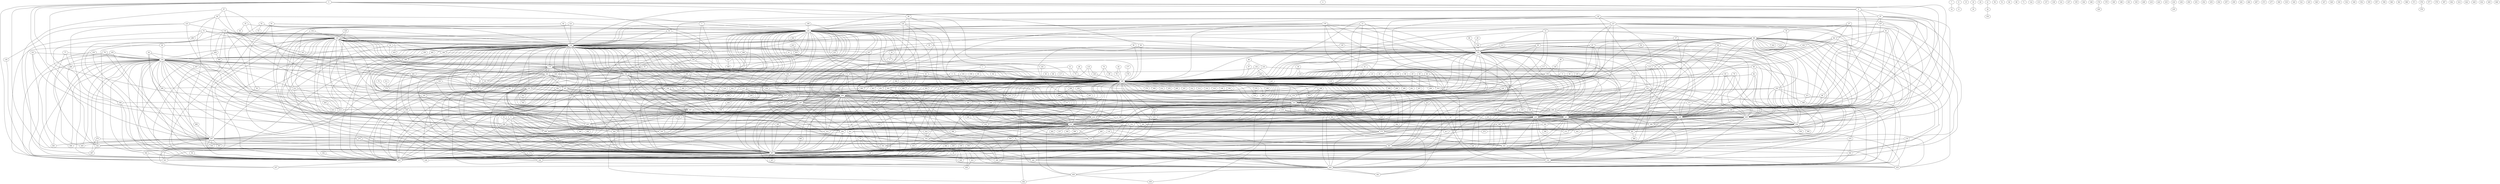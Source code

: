 graph {
	0 -- 185
	0 -- 206
	0 -- 226
	0 -- 227
	1 -- 2
	1 -- 185
	2 -- 185
	2 -- 407
	3 -- 144
	3 -- 146
	3 -- 242
	3 -- 403
	4
	5 -- 6
	5 -- 60
	5 -- 219
	5 -- 221
	5 -- 226
	5 -- 227
	5 -- 242
	5 -- 244
	5 -- 407
	5 -- 425
	6 -- 67
	6 -- 98
	6 -- 144
	6 -- 146
	6 -- 226
	6 -- 227
	7 -- 14
	8 -- 11
	9 -- 298
	9 -- 299
	9 -- 385
	9 -- 386
	9 -- 407
	9 -- 448
	9 -- 450
	10 -- 298
	10 -- 299
	10 -- 407
	12 -- 88
	12 -- 111
	12 -- 152
	12 -- 185
	12 -- 192
	12 -- 230
	13 -- 144
	13 -- 146
	13 -- 201
	13 -- 204
	13 -- 370
	13 -- 407
	15
	16 -- 17
	17 -- 175
	17 -- 181
	18 -- 19
	20
	21 -- 22
	22 -- 353
	23 -- 185
	23 -- 286
	24 -- 185
	24 -- 288
	25 -- 104
	25 -- 185
	25 -- 291
	26 -- 185
	26 -- 226
	26 -- 227
	26 -- 391
	27 -- 30
	27 -- 185
	27 -- 226
	27 -- 227
	28 -- 75
	28 -- 185
	29 -- 89
	29 -- 152
	30 -- 88
	30 -- 185
	31 -- 75
	31 -- 185
	31 -- 391
	32 -- 152
	32 -- 389
	32 -- 407
	33 -- 165
	33 -- 185
	33 -- 370
	34 -- 436
	35 -- 36
	35 -- 144
	35 -- 146
	37 -- 43
	37 -- 87
	37 -- 426
	38 -- 152
	38 -- 226
	38 -- 227
	38 -- 426
	39 -- 116
	39 -- 185
	40 -- 78
	40 -- 185
	41 -- 42
	41 -- 154
	41 -- 185
	42 -- 185
	42 -- 395
	43 -- 226
	43 -- 227
	44 -- 154
	44 -- 185
	44 -- 296
	44 -- 297
	45 -- 103
	45 -- 185
	45 -- 287
	46 -- 106
	46 -- 185
	46 -- 290
	47 -- 185
	47 -- 289
	48 -- 152
	48 -- 154
	48 -- 421
	49 -- 185
	49 -- 260
	50
	51
	52 -- 53
	52 -- 144
	52 -- 146
	52 -- 425
	54 -- 425
	55 -- 152
	55 -- 216
	56 -- 152
	56 -- 185
	56 -- 249
	57 -- 59
	57 -- 152
	57 -- 197
	57 -- 407
	58 -- 152
	58 -- 407
	59 -- 123
	59 -- 144
	59 -- 146
	59 -- 364
	59 -- 407
	60 -- 152
	60 -- 185
	60 -- 219
	61 -- 62
	61 -- 144
	61 -- 146
	61 -- 204
	61 -- 407
	62 -- 204
	62 -- 407
	63 -- 185
	64
	65 -- 163
	65 -- 185
	66 -- 185
	67 -- 107
	67 -- 108
	67 -- 144
	67 -- 146
	67 -- 226
	67 -- 227
	67 -- 228
	67 -- 229
	68
	69 -- 124
	69 -- 185
	69 -- 204
	69 -- 207
	69 -- 407
	70 -- 372
	71
	72 -- 145
	72 -- 146
	72 -- 280
	72 -- 347
	72 -- 348
	72 -- 425
	73 -- 341
	73 -- 407
	73 -- 443
	73 -- 444
	73 -- 448
	74 -- 99
	74 -- 185
	74 -- 391
	75 -- 185
	76 -- 154
	76 -- 297
	76 -- 421
	77 -- 154
	77 -- 269
	77 -- 342
	78 -- 185
	79 -- 185
	79 -- 228
	79 -- 229
	79 -- 232
	80 -- 82
	80 -- 185
	80 -- 228
	80 -- 229
	80 -- 232
	81 -- 84
	81 -- 185
	81 -- 228
	81 -- 229
	81 -- 232
	82 -- 185
	82 -- 228
	82 -- 229
	82 -- 232
	83 -- 185
	83 -- 228
	83 -- 229
	83 -- 232
	84 -- 100
	84 -- 152
	84 -- 185
	84 -- 232
	85 -- 120
	85 -- 226
	85 -- 227
	86 -- 89
	86 -- 152
	87 -- 152
	87 -- 185
	87 -- 210
	87 -- 220
	87 -- 230
	87 -- 426
	88 -- 89
	88 -- 108
	88 -- 113
	88 -- 115
	88 -- 152
	88 -- 170
	88 -- 185
	88 -- 192
	88 -- 197
	88 -- 204
	88 -- 206
	88 -- 207
	88 -- 211
	88 -- 213
	88 -- 216
	88 -- 222
	88 -- 223
	88 -- 226
	88 -- 227
	88 -- 228
	88 -- 229
	88 -- 230
	88 -- 268
	88 -- 276
	88 -- 281
	88 -- 388
	88 -- 391
	88 -- 394
	88 -- 408
	88 -- 435
	89 -- 152
	90 -- 185
	90 -- 416
	91 -- 145
	91 -- 185
	91 -- 407
	92 -- 144
	92 -- 146
	92 -- 302
	93 -- 94
	93 -- 149
	93 -- 185
	93 -- 407
	94 -- 185
	95 -- 152
	95 -- 154
	95 -- 171
	95 -- 219
	95 -- 228
	95 -- 229
	95 -- 413
	96 -- 97
	96 -- 143
	96 -- 185
	97 -- 185
	98 -- 219
	98 -- 226
	98 -- 227
	99 -- 185
	100 -- 152
	101 -- 154
	101 -- 297
	101 -- 401
	102 -- 154
	102 -- 297
	102 -- 308
	103 -- 226
	103 -- 227
	103 -- 336
	104 -- 226
	104 -- 227
	104 -- 279
	105 -- 154
	105 -- 297
	105 -- 400
	106 -- 226
	106 -- 227
	106 -- 393
	107 -- 144
	107 -- 146
	107 -- 226
	107 -- 227
	107 -- 407
	108 -- 226
	108 -- 227
	108 -- 228
	108 -- 229
	109 -- 144
	109 -- 146
	109 -- 431
	110 -- 128
	110 -- 185
	110 -- 230
	111 -- 129
	111 -- 185
	111 -- 230
	112 -- 451
	113 -- 152
	114 -- 119
	114 -- 185
	115 -- 116
	115 -- 185
	115 -- 226
	115 -- 227
	116 -- 185
	117 -- 185
	118 -- 315
	118 -- 426
	120 -- 156
	121 -- 144
	121 -- 146
	121 -- 197
	121 -- 407
	122
	123 -- 130
	123 -- 134
	123 -- 364
	123 -- 425
	124 -- 144
	124 -- 146
	124 -- 185
	124 -- 204
	124 -- 207
	124 -- 407
	125 -- 145
	125 -- 407
	126 -- 127
	126 -- 142
	126 -- 185
	126 -- 219
	126 -- 230
	126 -- 274
	126 -- 331
	126 -- 343
	126 -- 375
	127 -- 142
	127 -- 144
	127 -- 146
	127 -- 185
	127 -- 204
	127 -- 219
	127 -- 228
	127 -- 229
	127 -- 230
	127 -- 375
	127 -- 407
	127 -- 440
	128 -- 185
	129 -- 185
	129 -- 448
	130 -- 425
	131 -- 185
	131 -- 187
	132 -- 145
	132 -- 407
	133
	134 -- 145
	134 -- 146
	134 -- 166
	134 -- 182
	134 -- 185
	134 -- 204
	134 -- 207
	134 -- 298
	134 -- 382
	134 -- 405
	134 -- 406
	134 -- 425
	135 -- 144
	135 -- 146
	135 -- 185
	135 -- 204
	135 -- 207
	135 -- 247
	135 -- 375
	135 -- 407
	135 -- 425
	136 -- 140
	136 -- 183
	136 -- 185
	136 -- 447
	137
	138
	139 -- 152
	139 -- 185
	140 -- 185
	140 -- 447
	141
	142 -- 204
	142 -- 228
	142 -- 229
	142 -- 331
	142 -- 334
	142 -- 407
	143 -- 156
	143 -- 185
	144 -- 145
	144 -- 148
	144 -- 151
	144 -- 152
	144 -- 153
	144 -- 154
	144 -- 157
	144 -- 158
	144 -- 163
	144 -- 166
	144 -- 175
	144 -- 182
	144 -- 183
	144 -- 184
	144 -- 185
	144 -- 197
	144 -- 201
	144 -- 204
	144 -- 205
	144 -- 207
	144 -- 210
	144 -- 230
	144 -- 237
	144 -- 243
	144 -- 244
	144 -- 247
	144 -- 284
	144 -- 299
	144 -- 305
	144 -- 310
	144 -- 317
	144 -- 322
	144 -- 333
	144 -- 334
	144 -- 341
	144 -- 369
	144 -- 370
	144 -- 372
	144 -- 375
	144 -- 389
	144 -- 398
	144 -- 404
	144 -- 407
	144 -- 408
	144 -- 415
	144 -- 416
	144 -- 421
	144 -- 424
	144 -- 426
	144 -- 430
	144 -- 431
	144 -- 450
	145 -- 146
	145 -- 154
	145 -- 157
	145 -- 158
	145 -- 166
	145 -- 175
	145 -- 182
	145 -- 183
	145 -- 185
	145 -- 187
	145 -- 195
	145 -- 196
	145 -- 197
	145 -- 199
	145 -- 204
	145 -- 207
	145 -- 230
	145 -- 245
	145 -- 294
	145 -- 297
	145 -- 298
	145 -- 299
	145 -- 301
	145 -- 347
	145 -- 364
	145 -- 407
	145 -- 412
	145 -- 413
	145 -- 418
	145 -- 425
	146 -- 148
	146 -- 151
	146 -- 152
	146 -- 153
	146 -- 154
	146 -- 157
	146 -- 158
	146 -- 163
	146 -- 166
	146 -- 172
	146 -- 175
	146 -- 182
	146 -- 183
	146 -- 184
	146 -- 185
	146 -- 195
	146 -- 196
	146 -- 197
	146 -- 199
	146 -- 201
	146 -- 204
	146 -- 205
	146 -- 207
	146 -- 210
	146 -- 215
	146 -- 230
	146 -- 237
	146 -- 243
	146 -- 244
	146 -- 245
	146 -- 247
	146 -- 272
	146 -- 284
	146 -- 294
	146 -- 297
	146 -- 299
	146 -- 305
	146 -- 310
	146 -- 317
	146 -- 322
	146 -- 333
	146 -- 334
	146 -- 341
	146 -- 347
	146 -- 369
	146 -- 370
	146 -- 372
	146 -- 375
	146 -- 389
	146 -- 398
	146 -- 407
	146 -- 408
	146 -- 412
	146 -- 413
	146 -- 415
	146 -- 416
	146 -- 418
	146 -- 421
	146 -- 424
	146 -- 425
	146 -- 426
	146 -- 430
	146 -- 431
	146 -- 437
	146 -- 450
	147
	148 -- 151
	148 -- 153
	148 -- 185
	148 -- 351
	148 -- 354
	149 -- 151
	149 -- 284
	149 -- 425
	150 -- 153
	150 -- 425
	151 -- 317
	152 -- 154
	152 -- 167
	152 -- 172
	152 -- 173
	152 -- 185
	152 -- 204
	152 -- 207
	152 -- 216
	152 -- 219
	152 -- 226
	152 -- 227
	152 -- 228
	152 -- 229
	152 -- 230
	152 -- 232
	152 -- 243
	152 -- 270
	152 -- 281
	152 -- 285
	152 -- 305
	152 -- 310
	152 -- 369
	152 -- 384
	152 -- 388
	152 -- 389
	152 -- 391
	152 -- 406
	152 -- 407
	152 -- 413
	152 -- 420
	152 -- 421
	152 -- 426
	153 -- 204
	153 -- 207
	153 -- 230
	153 -- 244
	153 -- 284
	153 -- 351
	153 -- 354
	153 -- 407
	153 -- 425
	154 -- 175
	154 -- 183
	154 -- 185
	154 -- 219
	154 -- 226
	154 -- 227
	154 -- 266
	154 -- 269
	154 -- 275
	154 -- 276
	154 -- 279
	154 -- 294
	154 -- 296
	154 -- 308
	154 -- 336
	154 -- 342
	154 -- 367
	154 -- 369
	154 -- 381
	154 -- 387
	154 -- 391
	154 -- 393
	154 -- 400
	154 -- 401
	154 -- 407
	154 -- 412
	154 -- 413
	154 -- 421
	154 -- 425
	154 -- 433
	154 -- 434
	154 -- 436
	155
	156 -- 185
	156 -- 226
	156 -- 227
	156 -- 407
	156 -- 416
	157 -- 158
	158 -- 160
	158 -- 163
	158 -- 185
	158 -- 230
	159 -- 163
	159 -- 185
	160 -- 185
	160 -- 230
	160 -- 258
	160 -- 294
	161 -- 163
	161 -- 185
	161 -- 392
	162 -- 425
	163 -- 228
	163 -- 229
	164
	165 -- 185
	165 -- 370
	166 -- 167
	166 -- 430
	167 -- 169
	168
	170 -- 381
	170 -- 426
	171 -- 228
	171 -- 229
	171 -- 433
	172 -- 174
	172 -- 185
	172 -- 284
	172 -- 364
	172 -- 373
	172 -- 425
	172 -- 434
	173 -- 185
	173 -- 284
	173 -- 364
	173 -- 373
	173 -- 434
	174 -- 425
	175 -- 182
	175 -- 183
	175 -- 185
	175 -- 187
	175 -- 197
	175 -- 294
	175 -- 297
	175 -- 301
	175 -- 407
	175 -- 419
	175 -- 425
	175 -- 434
	175 -- 436
	176 -- 329
	177 -- 178
	178 -- 185
	179
	180
	181 -- 185
	182 -- 185
	182 -- 187
	182 -- 204
	182 -- 207
	182 -- 228
	182 -- 229
	182 -- 230
	182 -- 245
	182 -- 382
	182 -- 425
	183 -- 185
	183 -- 187
	183 -- 197
	183 -- 204
	183 -- 294
	183 -- 297
	183 -- 301
	183 -- 309
	183 -- 346
	183 -- 407
	184 -- 185
	184 -- 305
	184 -- 407
	184 -- 452
	185 -- 186
	185 -- 187
	185 -- 189
	185 -- 190
	185 -- 194
	185 -- 196
	185 -- 197
	185 -- 200
	185 -- 201
	185 -- 202
	185 -- 203
	185 -- 204
	185 -- 206
	185 -- 207
	185 -- 209
	185 -- 210
	185 -- 212
	185 -- 214
	185 -- 215
	185 -- 216
	185 -- 219
	185 -- 220
	185 -- 225
	185 -- 226
	185 -- 227
	185 -- 228
	185 -- 229
	185 -- 230
	185 -- 232
	185 -- 237
	185 -- 238
	185 -- 242
	185 -- 245
	185 -- 255
	185 -- 258
	185 -- 260
	185 -- 268
	185 -- 271
	185 -- 272
	185 -- 278
	185 -- 284
	185 -- 285
	185 -- 286
	185 -- 287
	185 -- 288
	185 -- 289
	185 -- 290
	185 -- 291
	185 -- 292
	185 -- 293
	185 -- 294
	185 -- 295
	185 -- 296
	185 -- 297
	185 -- 298
	185 -- 299
	185 -- 301
	185 -- 305
	185 -- 307
	185 -- 309
	185 -- 310
	185 -- 312
	185 -- 313
	185 -- 314
	185 -- 316
	185 -- 317
	185 -- 318
	185 -- 322
	185 -- 323
	185 -- 333
	185 -- 334
	185 -- 335
	185 -- 338
	185 -- 341
	185 -- 344
	185 -- 345
	185 -- 346
	185 -- 362
	185 -- 364
	185 -- 368
	185 -- 370
	185 -- 372
	185 -- 374
	185 -- 375
	185 -- 380
	185 -- 381
	185 -- 382
	185 -- 383
	185 -- 385
	185 -- 386
	185 -- 388
	185 -- 391
	185 -- 395
	185 -- 403
	185 -- 407
	185 -- 408
	185 -- 409
	185 -- 410
	185 -- 411
	185 -- 412
	185 -- 415
	185 -- 416
	185 -- 417
	185 -- 419
	185 -- 425
	185 -- 426
	185 -- 428
	185 -- 430
	185 -- 434
	185 -- 435
	185 -- 437
	185 -- 438
	185 -- 439
	185 -- 441
	185 -- 442
	185 -- 448
	185 -- 449
	185 -- 450
	185 -- 451
	186 -- 370
	186 -- 375
	186 -- 381
	186 -- 410
	187 -- 226
	187 -- 227
	187 -- 228
	187 -- 229
	187 -- 230
	187 -- 245
	187 -- 407
	188
	189 -- 230
	190 -- 285
	191
	192 -- 204
	192 -- 211
	192 -- 219
	192 -- 375
	192 -- 381
	192 -- 390
	192 -- 391
	193
	194 -- 195
	194 -- 364
	195 -- 364
	195 -- 425
	196 -- 204
	196 -- 207
	196 -- 230
	196 -- 425
	197 -- 204
	197 -- 207
	197 -- 230
	197 -- 364
	197 -- 407
	197 -- 408
	197 -- 425
	198 -- 226
	198 -- 227
	198 -- 407
	199 -- 216
	199 -- 310
	199 -- 407
	199 -- 425
	200 -- 209
	200 -- 219
	200 -- 230
	201 -- 204
	201 -- 230
	201 -- 407
	201 -- 426
	202 -- 230
	202 -- 441
	203 -- 221
	203 -- 232
	203 -- 425
	204 -- 205
	204 -- 207
	204 -- 216
	204 -- 223
	204 -- 226
	204 -- 227
	204 -- 228
	204 -- 229
	204 -- 230
	204 -- 244
	204 -- 245
	204 -- 303
	204 -- 310
	204 -- 315
	204 -- 346
	204 -- 348
	204 -- 363
	204 -- 391
	204 -- 407
	204 -- 408
	204 -- 425
	204 -- 426
	204 -- 440
	205 -- 206
	205 -- 407
	206 -- 216
	206 -- 226
	206 -- 227
	206 -- 228
	206 -- 229
	206 -- 407
	207 -- 226
	207 -- 227
	207 -- 230
	207 -- 244
	207 -- 303
	207 -- 310
	207 -- 407
	207 -- 425
	207 -- 426
	208
	209 -- 219
	209 -- 271
	209 -- 299
	210 -- 226
	210 -- 227
	210 -- 230
	210 -- 415
	211 -- 390
	211 -- 426
	214 -- 226
	214 -- 227
	214 -- 364
	214 -- 381
	215 -- 272
	215 -- 407
	215 -- 425
	216 -- 310
	216 -- 407
	217 -- 226
	217 -- 227
	217 -- 231
	218
	219 -- 221
	219 -- 230
	219 -- 268
	219 -- 297
	219 -- 375
	219 -- 407
	219 -- 413
	219 -- 426
	220 -- 230
	220 -- 407
	220 -- 415
	221 -- 232
	221 -- 425
	223 -- 391
	224
	225 -- 375
	226 -- 230
	226 -- 242
	226 -- 245
	226 -- 281
	226 -- 284
	226 -- 292
	226 -- 294
	226 -- 373
	226 -- 380
	226 -- 381
	226 -- 388
	226 -- 407
	226 -- 408
	226 -- 421
	226 -- 434
	226 -- 435
	227 -- 230
	227 -- 242
	227 -- 245
	227 -- 281
	227 -- 284
	227 -- 292
	227 -- 294
	227 -- 373
	227 -- 380
	227 -- 381
	227 -- 388
	227 -- 407
	227 -- 408
	227 -- 421
	227 -- 434
	227 -- 435
	228 -- 230
	228 -- 232
	228 -- 284
	228 -- 292
	228 -- 294
	228 -- 373
	228 -- 388
	228 -- 407
	228 -- 434
	228 -- 435
	228 -- 448
	229 -- 230
	229 -- 232
	229 -- 284
	229 -- 292
	229 -- 294
	229 -- 373
	229 -- 388
	229 -- 407
	229 -- 434
	229 -- 435
	229 -- 448
	230 -- 244
	230 -- 262
	230 -- 274
	230 -- 294
	230 -- 299
	230 -- 303
	230 -- 310
	230 -- 315
	230 -- 323
	230 -- 334
	230 -- 337
	230 -- 340
	230 -- 343
	230 -- 364
	230 -- 386
	230 -- 396
	230 -- 407
	230 -- 426
	230 -- 438
	230 -- 441
	232 -- 281
	232 -- 304
	232 -- 375
	232 -- 381
	232 -- 399
	232 -- 425
	233
	234 -- 235
	236
	237 -- 239
	237 -- 243
	237 -- 248
	237 -- 256
	237 -- 333
	237 -- 411
	237 -- 425
	237 -- 428
	237 -- 442
	238 -- 241
	238 -- 242
	239 -- 248
	240 -- 242
	242 -- 425
	243 -- 450
	244 -- 407
	244 -- 425
	245 -- 246
	245 -- 306
	245 -- 425
	247 -- 375
	247 -- 407
	248 -- 256
	249 -- 425
	250
	251
	252
	253
	254
	257
	258 -- 294
	259
	260 -- 407
	261
	263 -- 413
	263 -- 433
	264
	265 -- 315
	266 -- 297
	267
	268 -- 407
	269 -- 342
	270 -- 342
	270 -- 394
	270 -- 426
	271 -- 299
	272 -- 407
	272 -- 425
	273
	275 -- 342
	275 -- 387
	275 -- 391
	276 -- 342
	276 -- 436
	277
	278 -- 316
	279 -- 297
	280 -- 348
	281 -- 384
	281 -- 420
	282 -- 407
	283 -- 407
	284 -- 373
	284 -- 425
	292 -- 294
	292 -- 356
	293 -- 294
	294 -- 297
	294 -- 407
	294 -- 425
	296 -- 297
	297 -- 308
	297 -- 336
	297 -- 342
	297 -- 381
	297 -- 391
	297 -- 393
	297 -- 400
	297 -- 401
	297 -- 407
	297 -- 421
	297 -- 425
	298 -- 299
	298 -- 407
	298 -- 425
	299 -- 407
	300
	301 -- 364
	301 -- 407
	302 -- 425
	302 -- 437
	303 -- 315
	303 -- 425
	303 -- 426
	305 -- 407
	305 -- 408
	305 -- 426
	309 -- 407
	310 -- 407
	311 -- 372
	315 -- 407
	315 -- 420
	315 -- 426
	317 -- 450
	319
	320
	321
	322 -- 323
	322 -- 324
	323 -- 334
	325
	326
	327
	328
	330
	331 -- 334
	331 -- 443
	332
	333 -- 334
	333 -- 335
	333 -- 368
	333 -- 409
	333 -- 428
	334 -- 335
	334 -- 341
	334 -- 425
	335 -- 425
	339 -- 407
	341 -- 407
	341 -- 448
	342 -- 387
	344 -- 407
	345 -- 346
	345 -- 407
	345 -- 425
	346 -- 425
	348 -- 407
	348 -- 425
	349
	350 -- 389
	351 -- 354
	352
	355
	357
	358
	359 -- 407
	360
	361
	362 -- 375
	363 -- 407
	364 -- 434
	365 -- 389
	366
	367 -- 369
	367 -- 407
	369 -- 407
	370 -- 375
	370 -- 407
	371
	375 -- 381
	375 -- 407
	375 -- 426
	376 -- 378
	377
	379
	380 -- 381
	380 -- 407
	380 -- 417
	381 -- 426
	381 -- 434
	382 -- 407
	382 -- 425
	382 -- 430
	383 -- 407
	383 -- 430
	385 -- 407
	386 -- 407
	388 -- 434
	389 -- 407
	389 -- 425
	390 -- 426
	391 -- 394
	391 -- 426
	392 -- 403
	394 -- 426
	397
	398 -- 407
	402
	405 -- 406
	405 -- 425
	406 -- 425
	407 -- 408
	407 -- 421
	407 -- 425
	407 -- 426
	407 -- 427
	407 -- 434
	407 -- 436
	407 -- 440
	407 -- 443
	407 -- 444
	407 -- 448
	407 -- 450
	408 -- 426
	411 -- 438
	412 -- 413
	412 -- 425
	413 -- 425
	414
	416 -- 426
	422
	423 -- 424
	425 -- 437
	426 -- 438
	426 -- 441
	429
	432
	434 -- 435
	438 -- 439
	438 -- 442
	443 -- 444
	445
	446
}
